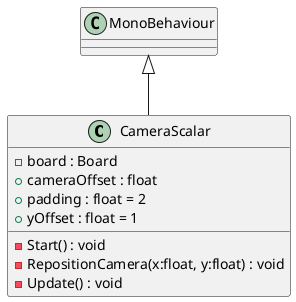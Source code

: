 @startuml
class CameraScalar {
    - board : Board
    + cameraOffset : float
    + padding : float = 2
    + yOffset : float = 1
    - Start() : void
    - RepositionCamera(x:float, y:float) : void
    - Update() : void
}
MonoBehaviour <|-- CameraScalar
@enduml
